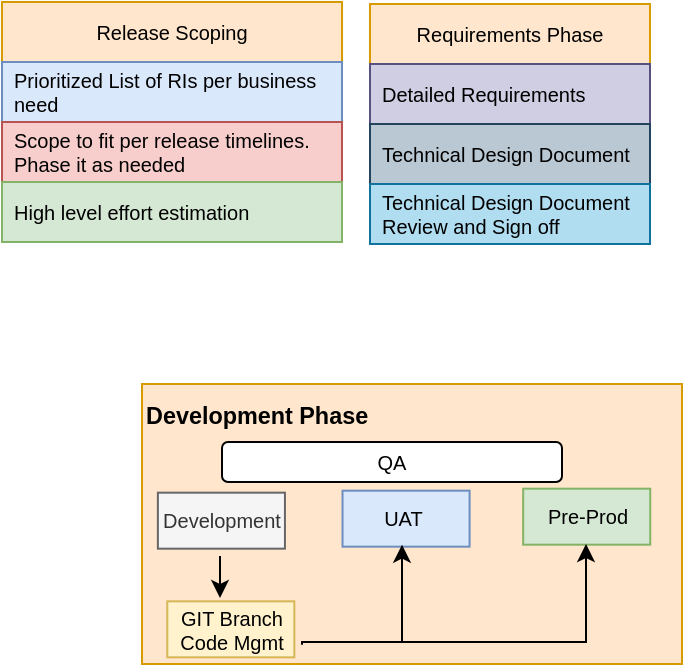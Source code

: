 <mxfile version="20.0.4" type="github">
  <diagram id="prtHgNgQTEPvFCAcTncT" name="Page-1">
    <mxGraphModel dx="1038" dy="546" grid="1" gridSize="10" guides="1" tooltips="1" connect="1" arrows="1" fold="1" page="1" pageScale="1" pageWidth="827" pageHeight="1169" math="0" shadow="0">
      <root>
        <mxCell id="0" />
        <mxCell id="1" parent="0" />
        <mxCell id="Nic0GZ48rgvdws7EOfNs-15" value="Release Scoping" style="swimlane;fontStyle=0;childLayout=stackLayout;horizontal=1;startSize=30;horizontalStack=0;resizeParent=1;resizeParentMax=0;resizeLast=0;collapsible=1;marginBottom=0;fillColor=#ffe6cc;strokeColor=#d79b00;fontSize=10;" vertex="1" parent="1">
          <mxGeometry x="90" y="60" width="170" height="120" as="geometry" />
        </mxCell>
        <mxCell id="Nic0GZ48rgvdws7EOfNs-16" value="Prioritized List of RIs per business need" style="text;strokeColor=#6c8ebf;fillColor=#dae8fc;align=left;verticalAlign=middle;spacingLeft=4;spacingRight=4;overflow=hidden;points=[[0,0.5],[1,0.5]];portConstraint=eastwest;rotatable=0;fontSize=10;whiteSpace=wrap;" vertex="1" parent="Nic0GZ48rgvdws7EOfNs-15">
          <mxGeometry y="30" width="170" height="30" as="geometry" />
        </mxCell>
        <mxCell id="Nic0GZ48rgvdws7EOfNs-17" value="Scope to fit per release timelines. Phase it as needed" style="text;strokeColor=#b85450;fillColor=#f8cecc;align=left;verticalAlign=middle;spacingLeft=4;spacingRight=4;overflow=hidden;points=[[0,0.5],[1,0.5]];portConstraint=eastwest;rotatable=0;fontSize=10;whiteSpace=wrap;" vertex="1" parent="Nic0GZ48rgvdws7EOfNs-15">
          <mxGeometry y="60" width="170" height="30" as="geometry" />
        </mxCell>
        <mxCell id="Nic0GZ48rgvdws7EOfNs-18" value="High level effort estimation" style="text;strokeColor=#82b366;fillColor=#d5e8d4;align=left;verticalAlign=middle;spacingLeft=4;spacingRight=4;overflow=hidden;points=[[0,0.5],[1,0.5]];portConstraint=eastwest;rotatable=0;fontSize=10;" vertex="1" parent="Nic0GZ48rgvdws7EOfNs-15">
          <mxGeometry y="90" width="170" height="30" as="geometry" />
        </mxCell>
        <mxCell id="Nic0GZ48rgvdws7EOfNs-24" value="Requirements Phase" style="swimlane;fontStyle=0;childLayout=stackLayout;horizontal=1;startSize=30;horizontalStack=0;resizeParent=1;resizeParentMax=0;resizeLast=0;collapsible=1;marginBottom=0;fontSize=10;fillColor=#ffe6cc;strokeColor=#d79b00;" vertex="1" parent="1">
          <mxGeometry x="274" y="61" width="140" height="120" as="geometry">
            <mxRectangle x="274" y="60" width="130" height="30" as="alternateBounds" />
          </mxGeometry>
        </mxCell>
        <mxCell id="Nic0GZ48rgvdws7EOfNs-25" value="Detailed Requirements" style="text;strokeColor=#56517e;fillColor=#d0cee2;align=left;verticalAlign=middle;spacingLeft=4;spacingRight=4;overflow=hidden;points=[[0,0.5],[1,0.5]];portConstraint=eastwest;rotatable=0;fontSize=10;" vertex="1" parent="Nic0GZ48rgvdws7EOfNs-24">
          <mxGeometry y="30" width="140" height="30" as="geometry" />
        </mxCell>
        <mxCell id="Nic0GZ48rgvdws7EOfNs-26" value="Technical Design Document" style="text;strokeColor=#23445d;fillColor=#bac8d3;align=left;verticalAlign=middle;spacingLeft=4;spacingRight=4;overflow=hidden;points=[[0,0.5],[1,0.5]];portConstraint=eastwest;rotatable=0;fontSize=10;" vertex="1" parent="Nic0GZ48rgvdws7EOfNs-24">
          <mxGeometry y="60" width="140" height="30" as="geometry" />
        </mxCell>
        <mxCell id="Nic0GZ48rgvdws7EOfNs-27" value="Technical Design Document Review and Sign off    " style="text;strokeColor=#10739e;fillColor=#b1ddf0;align=left;verticalAlign=middle;spacingLeft=4;spacingRight=4;overflow=hidden;points=[[0,0.5],[1,0.5]];portConstraint=eastwest;rotatable=0;fontSize=10;whiteSpace=wrap;" vertex="1" parent="Nic0GZ48rgvdws7EOfNs-24">
          <mxGeometry y="90" width="140" height="30" as="geometry" />
        </mxCell>
        <mxCell id="Nic0GZ48rgvdws7EOfNs-52" value="" style="group" vertex="1" connectable="0" parent="1">
          <mxGeometry x="160" y="251" width="270" height="140" as="geometry" />
        </mxCell>
        <mxCell id="Nic0GZ48rgvdws7EOfNs-42" value="" style="group;fillColor=#ffe6cc;strokeColor=#d79b00;container=0;" vertex="1" connectable="0" parent="Nic0GZ48rgvdws7EOfNs-52">
          <mxGeometry width="270" height="140" as="geometry" />
        </mxCell>
        <mxCell id="Nic0GZ48rgvdws7EOfNs-28" value="&lt;h3 style=&quot;text-align: left;&quot;&gt;Development Phase&lt;/h3&gt;&lt;div&gt;&lt;br&gt;&lt;/div&gt;&lt;div&gt;&lt;br&gt;&lt;/div&gt;&lt;div&gt;&lt;br&gt;&lt;/div&gt;&lt;div&gt;&lt;br&gt;&lt;/div&gt;&lt;div&gt;&lt;br&gt;&lt;/div&gt;&lt;div&gt;&lt;br&gt;&lt;/div&gt;&lt;div&gt;&lt;br&gt;&lt;/div&gt;&lt;div&gt;&lt;br&gt;&lt;/div&gt;&lt;div&gt;&lt;br&gt;&lt;/div&gt;" style="rounded=0;whiteSpace=wrap;html=1;fontSize=10;align=left;fillColor=#ffe6cc;strokeColor=#d79b00;" vertex="1" parent="Nic0GZ48rgvdws7EOfNs-52">
          <mxGeometry width="270" height="140" as="geometry" />
        </mxCell>
        <mxCell id="Nic0GZ48rgvdws7EOfNs-29" value="Development" style="rounded=0;whiteSpace=wrap;html=1;fontSize=10;fillColor=#f5f5f5;fontColor=#333333;strokeColor=#666666;" vertex="1" parent="Nic0GZ48rgvdws7EOfNs-52">
          <mxGeometry x="7.941" y="54.333" width="63.529" height="28" as="geometry" />
        </mxCell>
        <mxCell id="Nic0GZ48rgvdws7EOfNs-30" value="UAT&lt;span style=&quot;white-space: pre;&quot;&gt;	&lt;/span&gt;" style="rounded=0;whiteSpace=wrap;html=1;fontSize=10;fillColor=#dae8fc;strokeColor=#6c8ebf;" vertex="1" parent="Nic0GZ48rgvdws7EOfNs-52">
          <mxGeometry x="100.265" y="53.333" width="63.529" height="28" as="geometry" />
        </mxCell>
        <mxCell id="Nic0GZ48rgvdws7EOfNs-35" value="Pre-Prod" style="rounded=0;whiteSpace=wrap;html=1;fontSize=10;fillColor=#d5e8d4;strokeColor=#82b366;" vertex="1" parent="Nic0GZ48rgvdws7EOfNs-52">
          <mxGeometry x="190.588" y="52.333" width="63.529" height="28" as="geometry" />
        </mxCell>
        <mxCell id="Nic0GZ48rgvdws7EOfNs-37" value="GIT Branch&lt;br&gt;Code Mgmt" style="rounded=0;whiteSpace=wrap;html=1;fontSize=10;fillColor=#fff2cc;strokeColor=#d6b656;" vertex="1" parent="Nic0GZ48rgvdws7EOfNs-52">
          <mxGeometry x="12.647" y="108.667" width="63.529" height="28" as="geometry" />
        </mxCell>
        <mxCell id="Nic0GZ48rgvdws7EOfNs-48" value="" style="endArrow=classic;html=1;rounded=0;fontSize=10;" edge="1" parent="Nic0GZ48rgvdws7EOfNs-52">
          <mxGeometry width="50" height="50" relative="1" as="geometry">
            <mxPoint x="39" y="86" as="sourcePoint" />
            <mxPoint x="39" y="107" as="targetPoint" />
          </mxGeometry>
        </mxCell>
        <mxCell id="Nic0GZ48rgvdws7EOfNs-49" value="QA" style="rounded=1;whiteSpace=wrap;html=1;fontSize=10;" vertex="1" parent="Nic0GZ48rgvdws7EOfNs-52">
          <mxGeometry x="40" y="29" width="170" height="20" as="geometry" />
        </mxCell>
        <mxCell id="Nic0GZ48rgvdws7EOfNs-50" value="" style="edgeStyle=segmentEdgeStyle;endArrow=classic;html=1;rounded=0;fontSize=10;" edge="1" parent="Nic0GZ48rgvdws7EOfNs-52">
          <mxGeometry width="50" height="50" relative="1" as="geometry">
            <mxPoint x="80" y="130.33" as="sourcePoint" />
            <mxPoint x="130" y="80.33" as="targetPoint" />
            <Array as="points">
              <mxPoint x="80" y="129" />
              <mxPoint x="130" y="129" />
            </Array>
          </mxGeometry>
        </mxCell>
        <mxCell id="Nic0GZ48rgvdws7EOfNs-51" value="" style="edgeStyle=segmentEdgeStyle;endArrow=classic;html=1;rounded=0;fontSize=10;" edge="1" parent="Nic0GZ48rgvdws7EOfNs-52">
          <mxGeometry width="50" height="50" relative="1" as="geometry">
            <mxPoint x="120" y="129" as="sourcePoint" />
            <mxPoint x="222" y="80" as="targetPoint" />
            <Array as="points">
              <mxPoint x="222" y="129" />
            </Array>
          </mxGeometry>
        </mxCell>
      </root>
    </mxGraphModel>
  </diagram>
</mxfile>
